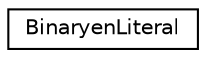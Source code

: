 digraph "Graphical Class Hierarchy"
{
  edge [fontname="Helvetica",fontsize="10",labelfontname="Helvetica",labelfontsize="10"];
  node [fontname="Helvetica",fontsize="10",shape=record];
  rankdir="LR";
  Node0 [label="BinaryenLiteral",height=0.2,width=0.4,color="black", fillcolor="white", style="filled",URL="$struct_binaryen_literal.html"];
}

